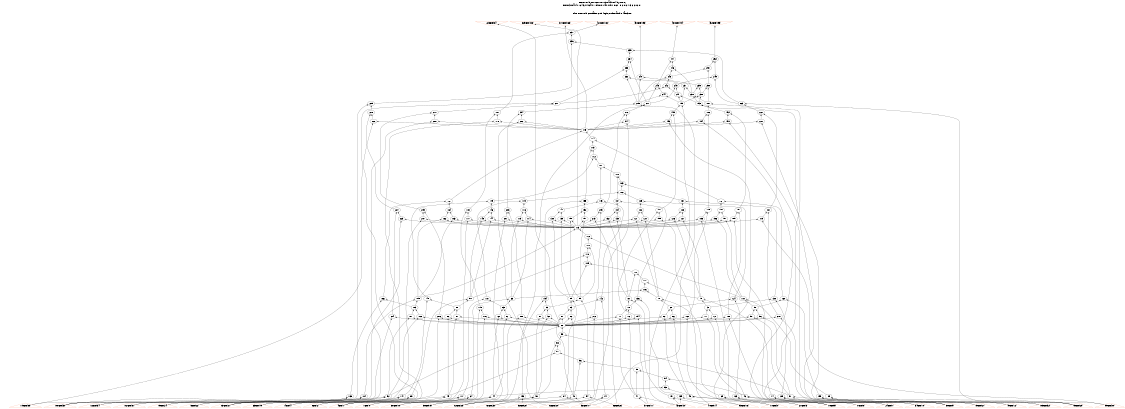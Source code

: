 # Network structure generated by ABC

digraph network {
size = "7.5,10";
center = true;
edge [dir = back];

{
  node [shape = plaintext];
  edge [style = invis];
  LevelTitle1 [label=""];
  LevelTitle2 [label=""];
  Level43 [label = ""];
  Level42 [label = ""];
  Level41 [label = ""];
  Level40 [label = ""];
  Level39 [label = ""];
  Level38 [label = ""];
  Level37 [label = ""];
  Level36 [label = ""];
  Level35 [label = ""];
  Level34 [label = ""];
  Level33 [label = ""];
  Level32 [label = ""];
  Level31 [label = ""];
  Level30 [label = ""];
  Level29 [label = ""];
  Level28 [label = ""];
  Level27 [label = ""];
  Level26 [label = ""];
  Level25 [label = ""];
  Level24 [label = ""];
  Level23 [label = ""];
  Level22 [label = ""];
  Level21 [label = ""];
  Level20 [label = ""];
  Level19 [label = ""];
  Level18 [label = ""];
  Level17 [label = ""];
  Level16 [label = ""];
  Level15 [label = ""];
  Level14 [label = ""];
  Level13 [label = ""];
  Level12 [label = ""];
  Level11 [label = ""];
  Level10 [label = ""];
  Level9 [label = ""];
  Level8 [label = ""];
  Level7 [label = ""];
  Level6 [label = ""];
  Level5 [label = ""];
  Level4 [label = ""];
  Level3 [label = ""];
  Level2 [label = ""];
  Level1 [label = ""];
  Level0 [label = ""];
  LevelTitle1 ->  LevelTitle2 ->  Level43 ->  Level42 ->  Level41 ->  Level40 ->  Level39 ->  Level38 ->  Level37 ->  Level36 ->  Level35 ->  Level34 ->  Level33 ->  Level32 ->  Level31 ->  Level30 ->  Level29 ->  Level28 ->  Level27 ->  Level26 ->  Level25 ->  Level24 ->  Level23 ->  Level22 ->  Level21 ->  Level20 ->  Level19 ->  Level18 ->  Level17 ->  Level16 ->  Level15 ->  Level14 ->  Level13 ->  Level12 ->  Level11 ->  Level10 ->  Level9 ->  Level8 ->  Level7 ->  Level6 ->  Level5 ->  Level4 ->  Level3 ->  Level2 ->  Level1 ->  Level0;
}

{
  rank = same;
  LevelTitle1;
  title1 [shape=plaintext,
          fontsize=20,
          fontname = "Times-Roman",
          label="Network structure visualized by ABC\nBenchmark \"C432.iscas\". Time was Thu Oct  8 20:27:36 2020. "
         ];
}

{
  rank = same;
  LevelTitle2;
  title2 [shape=plaintext,
          fontsize=18,
          fontname = "Times-Roman",
          label="The network contains 209 logic nodes and 0 latches.\n"
         ];
}

{
  rank = same;
  Level43;
  Node37 [label = "223GAT(84)", shape = invtriangle, color = coral, fillcolor = coral];
  Node38 [label = "329GAT(133)", shape = invtriangle, color = coral, fillcolor = coral];
  Node39 [label = "370GAT(163)", shape = invtriangle, color = coral, fillcolor = coral];
  Node40 [label = "421GAT(188)", shape = invtriangle, color = coral, fillcolor = coral];
  Node41 [label = "430GAT(193)", shape = invtriangle, color = coral, fillcolor = coral];
  Node42 [label = "431GAT(194)", shape = invtriangle, color = coral, fillcolor = coral];
  Node43 [label = "432GAT(195)", shape = invtriangle, color = coral, fillcolor = coral];
}

{
  rank = same;
  Level42;
  Node237 [label = "237\n", shape = ellipse];
}

{
  rank = same;
  Level41;
  Node236 [label = "236\n", shape = ellipse];
}

{
  rank = same;
  Level40;
  Node235 [label = "235\n", shape = ellipse];
}

{
  rank = same;
  Level39;
  Node234 [label = "234\n", shape = ellipse];
  Node247 [label = "247\n", shape = ellipse];
  Node252 [label = "252\n", shape = ellipse];
}

{
  rank = same;
  Level38;
  Node233 [label = "233\n", shape = ellipse];
  Node246 [label = "246\n", shape = ellipse];
  Node251 [label = "251\n", shape = ellipse];
}

{
  rank = same;
  Level37;
  Node232 [label = "232\n", shape = ellipse];
  Node240 [label = "240\n", shape = ellipse];
  Node243 [label = "243\n", shape = ellipse];
  Node249 [label = "249\n", shape = ellipse];
}

{
  rank = same;
  Level36;
  Node231 [label = "231\n", shape = ellipse];
  Node239 [label = "239\n", shape = ellipse];
  Node242 [label = "242\n", shape = ellipse];
  Node245 [label = "245\n", shape = ellipse];
  Node248 [label = "248\n", shape = ellipse];
  Node250 [label = "250\n", shape = ellipse];
}

{
  rank = same;
  Level35;
  Node230 [label = "230\n", shape = ellipse];
  Node238 [label = "238\n", shape = ellipse];
  Node241 [label = "241\n", shape = ellipse];
  Node244 [label = "244\n", shape = ellipse];
}

{
  rank = same;
  Level34;
  Node187 [label = "187\n", shape = ellipse];
  Node193 [label = "193\n", shape = ellipse];
  Node199 [label = "199\n", shape = ellipse];
  Node205 [label = "205\n", shape = ellipse];
  Node211 [label = "211\n", shape = ellipse];
  Node217 [label = "217\n", shape = ellipse];
  Node223 [label = "223\n", shape = ellipse];
  Node229 [label = "229\n", shape = ellipse];
}

{
  rank = same;
  Level33;
  Node181 [label = "181\n", shape = ellipse];
  Node186 [label = "186\n", shape = ellipse];
  Node192 [label = "192\n", shape = ellipse];
  Node198 [label = "198\n", shape = ellipse];
  Node204 [label = "204\n", shape = ellipse];
  Node210 [label = "210\n", shape = ellipse];
  Node216 [label = "216\n", shape = ellipse];
  Node222 [label = "222\n", shape = ellipse];
  Node228 [label = "228\n", shape = ellipse];
}

{
  rank = same;
  Level32;
  Node178 [label = "178\n", shape = ellipse];
  Node184 [label = "184\n", shape = ellipse];
  Node190 [label = "190\n", shape = ellipse];
  Node196 [label = "196\n", shape = ellipse];
  Node202 [label = "202\n", shape = ellipse];
  Node208 [label = "208\n", shape = ellipse];
  Node214 [label = "214\n", shape = ellipse];
  Node220 [label = "220\n", shape = ellipse];
  Node226 [label = "226\n", shape = ellipse];
}

{
  rank = same;
  Level31;
  Node175 [label = "175\n", shape = ellipse];
}

{
  rank = same;
  Level30;
  Node174 [label = "174\n", shape = ellipse];
}

{
  rank = same;
  Level29;
  Node173 [label = "173\n", shape = ellipse];
}

{
  rank = same;
  Level28;
  Node172 [label = "172\n", shape = ellipse];
}

{
  rank = same;
  Level27;
  Node171 [label = "171\n", shape = ellipse];
}

{
  rank = same;
  Level26;
  Node170 [label = "170\n", shape = ellipse];
}

{
  rank = same;
  Level25;
  Node169 [label = "169\n", shape = ellipse];
}

{
  rank = same;
  Level24;
  Node168 [label = "168\n", shape = ellipse];
}

{
  rank = same;
  Level23;
  Node119 [label = "119\n", shape = ellipse];
  Node125 [label = "125\n", shape = ellipse];
  Node131 [label = "131\n", shape = ellipse];
  Node137 [label = "137\n", shape = ellipse];
  Node143 [label = "143\n", shape = ellipse];
  Node149 [label = "149\n", shape = ellipse];
  Node155 [label = "155\n", shape = ellipse];
  Node161 [label = "161\n", shape = ellipse];
  Node167 [label = "167\n", shape = ellipse];
}

{
  rank = same;
  Level22;
  Node116 [label = "116\n", shape = ellipse];
  Node122 [label = "122\n", shape = ellipse];
  Node128 [label = "128\n", shape = ellipse];
  Node134 [label = "134\n", shape = ellipse];
  Node140 [label = "140\n", shape = ellipse];
  Node146 [label = "146\n", shape = ellipse];
  Node152 [label = "152\n", shape = ellipse];
  Node158 [label = "158\n", shape = ellipse];
  Node164 [label = "164\n", shape = ellipse];
  Node180 [label = "180\n", shape = ellipse];
  Node185 [label = "185\n", shape = ellipse];
  Node191 [label = "191\n", shape = ellipse];
  Node197 [label = "197\n", shape = ellipse];
  Node203 [label = "203\n", shape = ellipse];
  Node209 [label = "209\n", shape = ellipse];
  Node215 [label = "215\n", shape = ellipse];
  Node221 [label = "221\n", shape = ellipse];
  Node227 [label = "227\n", shape = ellipse];
}

{
  rank = same;
  Level21;
  Node114 [label = "114\n", shape = ellipse];
  Node115 [label = "115\n", shape = ellipse];
  Node120 [label = "120\n", shape = ellipse];
  Node121 [label = "121\n", shape = ellipse];
  Node126 [label = "126\n", shape = ellipse];
  Node127 [label = "127\n", shape = ellipse];
  Node132 [label = "132\n", shape = ellipse];
  Node133 [label = "133\n", shape = ellipse];
  Node138 [label = "138\n", shape = ellipse];
  Node139 [label = "139\n", shape = ellipse];
  Node144 [label = "144\n", shape = ellipse];
  Node145 [label = "145\n", shape = ellipse];
  Node150 [label = "150\n", shape = ellipse];
  Node151 [label = "151\n", shape = ellipse];
  Node156 [label = "156\n", shape = ellipse];
  Node157 [label = "157\n", shape = ellipse];
  Node162 [label = "162\n", shape = ellipse];
  Node163 [label = "163\n", shape = ellipse];
  Node177 [label = "177\n", shape = ellipse];
  Node183 [label = "183\n", shape = ellipse];
  Node189 [label = "189\n", shape = ellipse];
  Node195 [label = "195\n", shape = ellipse];
  Node201 [label = "201\n", shape = ellipse];
  Node207 [label = "207\n", shape = ellipse];
  Node213 [label = "213\n", shape = ellipse];
  Node219 [label = "219\n", shape = ellipse];
  Node225 [label = "225\n", shape = ellipse];
}

{
  rank = same;
  Level20;
  Node113 [label = "113\n", shape = ellipse];
}

{
  rank = same;
  Level19;
  Node112 [label = "112\n", shape = ellipse];
}

{
  rank = same;
  Level18;
  Node111 [label = "111\n", shape = ellipse];
}

{
  rank = same;
  Level17;
  Node110 [label = "110\n", shape = ellipse];
}

{
  rank = same;
  Level16;
  Node109 [label = "109\n", shape = ellipse];
}

{
  rank = same;
  Level15;
  Node108 [label = "108\n", shape = ellipse];
}

{
  rank = same;
  Level14;
  Node107 [label = "107\n", shape = ellipse];
}

{
  rank = same;
  Level13;
  Node106 [label = "106\n", shape = ellipse];
}

{
  rank = same;
  Level12;
  Node65 [label = "65\n", shape = ellipse];
  Node70 [label = "70\n", shape = ellipse];
  Node75 [label = "75\n", shape = ellipse];
  Node80 [label = "80\n", shape = ellipse];
  Node85 [label = "85\n", shape = ellipse];
  Node90 [label = "90\n", shape = ellipse];
  Node95 [label = "95\n", shape = ellipse];
  Node100 [label = "100\n", shape = ellipse];
  Node105 [label = "105\n", shape = ellipse];
  Node118 [label = "118\n", shape = ellipse];
  Node124 [label = "124\n", shape = ellipse];
  Node130 [label = "130\n", shape = ellipse];
  Node136 [label = "136\n", shape = ellipse];
  Node142 [label = "142\n", shape = ellipse];
  Node148 [label = "148\n", shape = ellipse];
  Node154 [label = "154\n", shape = ellipse];
  Node160 [label = "160\n", shape = ellipse];
  Node166 [label = "166\n", shape = ellipse];
}

{
  rank = same;
  Level11;
  Node63 [label = "63\n", shape = ellipse];
  Node68 [label = "68\n", shape = ellipse];
  Node73 [label = "73\n", shape = ellipse];
  Node78 [label = "78\n", shape = ellipse];
  Node83 [label = "83\n", shape = ellipse];
  Node88 [label = "88\n", shape = ellipse];
  Node93 [label = "93\n", shape = ellipse];
  Node98 [label = "98\n", shape = ellipse];
  Node103 [label = "103\n", shape = ellipse];
  Node179 [label = "179\n", shape = ellipse];
}

{
  rank = same;
  Level10;
  Node61 [label = "61\n", shape = ellipse];
  Node62 [label = "62\n", shape = ellipse];
  Node66 [label = "66\n", shape = ellipse];
  Node67 [label = "67\n", shape = ellipse];
  Node71 [label = "71\n", shape = ellipse];
  Node72 [label = "72\n", shape = ellipse];
  Node76 [label = "76\n", shape = ellipse];
  Node77 [label = "77\n", shape = ellipse];
  Node81 [label = "81\n", shape = ellipse];
  Node82 [label = "82\n", shape = ellipse];
  Node86 [label = "86\n", shape = ellipse];
  Node87 [label = "87\n", shape = ellipse];
  Node91 [label = "91\n", shape = ellipse];
  Node92 [label = "92\n", shape = ellipse];
  Node96 [label = "96\n", shape = ellipse];
  Node97 [label = "97\n", shape = ellipse];
  Node101 [label = "101\n", shape = ellipse];
  Node102 [label = "102\n", shape = ellipse];
  Node176 [label = "176\n", shape = ellipse];
  Node182 [label = "182\n", shape = ellipse];
  Node188 [label = "188\n", shape = ellipse];
  Node194 [label = "194\n", shape = ellipse];
  Node200 [label = "200\n", shape = ellipse];
  Node206 [label = "206\n", shape = ellipse];
  Node212 [label = "212\n", shape = ellipse];
  Node218 [label = "218\n", shape = ellipse];
  Node224 [label = "224\n", shape = ellipse];
}

{
  rank = same;
  Level9;
  Node60 [label = "60\n", shape = ellipse];
}

{
  rank = same;
  Level8;
  Node59 [label = "59\n", shape = ellipse];
}

{
  rank = same;
  Level7;
  Node58 [label = "58\n", shape = ellipse];
}

{
  rank = same;
  Level6;
  Node57 [label = "57\n", shape = ellipse];
}

{
  rank = same;
  Level5;
  Node56 [label = "56\n", shape = ellipse];
}

{
  rank = same;
  Level4;
  Node55 [label = "55\n", shape = ellipse];
}

{
  rank = same;
  Level3;
  Node54 [label = "54\n", shape = ellipse];
}

{
  rank = same;
  Level2;
  Node53 [label = "53\n", shape = ellipse];
}

{
  rank = same;
  Level1;
  Node44 [label = "44\n", shape = ellipse];
  Node45 [label = "45\n", shape = ellipse];
  Node46 [label = "46\n", shape = ellipse];
  Node47 [label = "47\n", shape = ellipse];
  Node48 [label = "48\n", shape = ellipse];
  Node49 [label = "49\n", shape = ellipse];
  Node50 [label = "50\n", shape = ellipse];
  Node51 [label = "51\n", shape = ellipse];
  Node52 [label = "52\n", shape = ellipse];
  Node64 [label = "64\n", shape = ellipse];
  Node69 [label = "69\n", shape = ellipse];
  Node74 [label = "74\n", shape = ellipse];
  Node79 [label = "79\n", shape = ellipse];
  Node84 [label = "84\n", shape = ellipse];
  Node89 [label = "89\n", shape = ellipse];
  Node94 [label = "94\n", shape = ellipse];
  Node99 [label = "99\n", shape = ellipse];
  Node104 [label = "104\n", shape = ellipse];
  Node117 [label = "117\n", shape = ellipse];
  Node123 [label = "123\n", shape = ellipse];
  Node129 [label = "129\n", shape = ellipse];
  Node135 [label = "135\n", shape = ellipse];
  Node141 [label = "141\n", shape = ellipse];
  Node147 [label = "147\n", shape = ellipse];
  Node153 [label = "153\n", shape = ellipse];
  Node159 [label = "159\n", shape = ellipse];
  Node165 [label = "165\n", shape = ellipse];
}

{
  rank = same;
  Level0;
  Node1 [label = "1GAT(0)", shape = triangle, color = coral, fillcolor = coral];
  Node2 [label = "4GAT(1)", shape = triangle, color = coral, fillcolor = coral];
  Node3 [label = "8GAT(2)", shape = triangle, color = coral, fillcolor = coral];
  Node4 [label = "11GAT(3)", shape = triangle, color = coral, fillcolor = coral];
  Node5 [label = "14GAT(4)", shape = triangle, color = coral, fillcolor = coral];
  Node6 [label = "17GAT(5)", shape = triangle, color = coral, fillcolor = coral];
  Node7 [label = "21GAT(6)", shape = triangle, color = coral, fillcolor = coral];
  Node8 [label = "24GAT(7)", shape = triangle, color = coral, fillcolor = coral];
  Node9 [label = "27GAT(8)", shape = triangle, color = coral, fillcolor = coral];
  Node10 [label = "30GAT(9)", shape = triangle, color = coral, fillcolor = coral];
  Node11 [label = "34GAT(10)", shape = triangle, color = coral, fillcolor = coral];
  Node12 [label = "37GAT(11)", shape = triangle, color = coral, fillcolor = coral];
  Node13 [label = "40GAT(12)", shape = triangle, color = coral, fillcolor = coral];
  Node14 [label = "43GAT(13)", shape = triangle, color = coral, fillcolor = coral];
  Node15 [label = "47GAT(14)", shape = triangle, color = coral, fillcolor = coral];
  Node16 [label = "50GAT(15)", shape = triangle, color = coral, fillcolor = coral];
  Node17 [label = "53GAT(16)", shape = triangle, color = coral, fillcolor = coral];
  Node18 [label = "56GAT(17)", shape = triangle, color = coral, fillcolor = coral];
  Node19 [label = "60GAT(18)", shape = triangle, color = coral, fillcolor = coral];
  Node20 [label = "63GAT(19)", shape = triangle, color = coral, fillcolor = coral];
  Node21 [label = "66GAT(20)", shape = triangle, color = coral, fillcolor = coral];
  Node22 [label = "69GAT(21)", shape = triangle, color = coral, fillcolor = coral];
  Node23 [label = "73GAT(22)", shape = triangle, color = coral, fillcolor = coral];
  Node24 [label = "76GAT(23)", shape = triangle, color = coral, fillcolor = coral];
  Node25 [label = "79GAT(24)", shape = triangle, color = coral, fillcolor = coral];
  Node26 [label = "82GAT(25)", shape = triangle, color = coral, fillcolor = coral];
  Node27 [label = "86GAT(26)", shape = triangle, color = coral, fillcolor = coral];
  Node28 [label = "89GAT(27)", shape = triangle, color = coral, fillcolor = coral];
  Node29 [label = "92GAT(28)", shape = triangle, color = coral, fillcolor = coral];
  Node30 [label = "95GAT(29)", shape = triangle, color = coral, fillcolor = coral];
  Node31 [label = "99GAT(30)", shape = triangle, color = coral, fillcolor = coral];
  Node32 [label = "102GAT(31)", shape = triangle, color = coral, fillcolor = coral];
  Node33 [label = "105GAT(32)", shape = triangle, color = coral, fillcolor = coral];
  Node34 [label = "108GAT(33)", shape = triangle, color = coral, fillcolor = coral];
  Node35 [label = "112GAT(34)", shape = triangle, color = coral, fillcolor = coral];
  Node36 [label = "115GAT(35)", shape = triangle, color = coral, fillcolor = coral];
}

title1 -> title2 [style = invis];
title2 -> Node37 [style = invis];
title2 -> Node38 [style = invis];
title2 -> Node39 [style = invis];
title2 -> Node40 [style = invis];
title2 -> Node41 [style = invis];
title2 -> Node42 [style = invis];
title2 -> Node43 [style = invis];
Node37 -> Node38 [style = invis];
Node38 -> Node39 [style = invis];
Node39 -> Node40 [style = invis];
Node40 -> Node41 [style = invis];
Node41 -> Node42 [style = invis];
Node42 -> Node43 [style = invis];
Node37 -> Node60 [style = solid];
Node38 -> Node113 [style = solid];
Node39 -> Node175 [style = solid];
Node40 -> Node237 [style = solid];
Node41 -> Node240 [style = solid];
Node42 -> Node247 [style = solid];
Node43 -> Node252 [style = solid];
Node44 -> Node1 [style = solid];
Node44 -> Node2 [style = solid];
Node45 -> Node4 [style = solid];
Node45 -> Node6 [style = solid];
Node46 -> Node8 [style = solid];
Node46 -> Node10 [style = solid];
Node47 -> Node12 [style = solid];
Node47 -> Node14 [style = solid];
Node48 -> Node16 [style = solid];
Node48 -> Node18 [style = solid];
Node49 -> Node20 [style = solid];
Node49 -> Node22 [style = solid];
Node50 -> Node24 [style = solid];
Node50 -> Node26 [style = solid];
Node51 -> Node28 [style = solid];
Node51 -> Node30 [style = solid];
Node52 -> Node32 [style = solid];
Node52 -> Node34 [style = solid];
Node53 -> Node44 [style = solid];
Node53 -> Node45 [style = solid];
Node54 -> Node46 [style = solid];
Node54 -> Node53 [style = solid];
Node55 -> Node47 [style = solid];
Node55 -> Node54 [style = solid];
Node56 -> Node48 [style = solid];
Node56 -> Node55 [style = solid];
Node57 -> Node49 [style = solid];
Node57 -> Node56 [style = solid];
Node58 -> Node50 [style = solid];
Node58 -> Node57 [style = solid];
Node59 -> Node51 [style = solid];
Node59 -> Node58 [style = solid];
Node60 -> Node52 [style = solid];
Node60 -> Node59 [style = solid];
Node61 -> Node44 [style = solid];
Node61 -> Node60 [style = solid];
Node62 -> Node44 [style = solid];
Node62 -> Node60 [style = solid];
Node63 -> Node61 [style = solid];
Node63 -> Node62 [style = solid];
Node64 -> Node2 [style = solid];
Node64 -> Node3 [style = solid];
Node65 -> Node63 [style = solid];
Node65 -> Node64 [style = solid];
Node66 -> Node45 [style = solid];
Node66 -> Node60 [style = solid];
Node67 -> Node45 [style = solid];
Node67 -> Node60 [style = solid];
Node68 -> Node66 [style = solid];
Node68 -> Node67 [style = solid];
Node69 -> Node6 [style = solid];
Node69 -> Node7 [style = solid];
Node70 -> Node68 [style = solid];
Node70 -> Node69 [style = solid];
Node71 -> Node46 [style = solid];
Node71 -> Node60 [style = solid];
Node72 -> Node46 [style = solid];
Node72 -> Node60 [style = solid];
Node73 -> Node71 [style = solid];
Node73 -> Node72 [style = solid];
Node74 -> Node10 [style = solid];
Node74 -> Node11 [style = solid];
Node75 -> Node73 [style = solid];
Node75 -> Node74 [style = solid];
Node76 -> Node47 [style = solid];
Node76 -> Node60 [style = solid];
Node77 -> Node47 [style = solid];
Node77 -> Node60 [style = solid];
Node78 -> Node76 [style = solid];
Node78 -> Node77 [style = solid];
Node79 -> Node14 [style = solid];
Node79 -> Node15 [style = solid];
Node80 -> Node78 [style = solid];
Node80 -> Node79 [style = solid];
Node81 -> Node48 [style = solid];
Node81 -> Node60 [style = solid];
Node82 -> Node48 [style = solid];
Node82 -> Node60 [style = solid];
Node83 -> Node81 [style = solid];
Node83 -> Node82 [style = solid];
Node84 -> Node18 [style = solid];
Node84 -> Node19 [style = solid];
Node85 -> Node83 [style = solid];
Node85 -> Node84 [style = solid];
Node86 -> Node49 [style = solid];
Node86 -> Node60 [style = solid];
Node87 -> Node49 [style = solid];
Node87 -> Node60 [style = solid];
Node88 -> Node86 [style = solid];
Node88 -> Node87 [style = solid];
Node89 -> Node22 [style = solid];
Node89 -> Node23 [style = solid];
Node90 -> Node88 [style = solid];
Node90 -> Node89 [style = solid];
Node91 -> Node50 [style = solid];
Node91 -> Node60 [style = solid];
Node92 -> Node50 [style = solid];
Node92 -> Node60 [style = solid];
Node93 -> Node91 [style = solid];
Node93 -> Node92 [style = solid];
Node94 -> Node26 [style = solid];
Node94 -> Node27 [style = solid];
Node95 -> Node93 [style = solid];
Node95 -> Node94 [style = solid];
Node96 -> Node51 [style = solid];
Node96 -> Node60 [style = solid];
Node97 -> Node51 [style = solid];
Node97 -> Node60 [style = solid];
Node98 -> Node96 [style = solid];
Node98 -> Node97 [style = solid];
Node99 -> Node30 [style = solid];
Node99 -> Node31 [style = solid];
Node100 -> Node98 [style = solid];
Node100 -> Node99 [style = solid];
Node101 -> Node52 [style = solid];
Node101 -> Node60 [style = solid];
Node102 -> Node52 [style = solid];
Node102 -> Node60 [style = solid];
Node103 -> Node101 [style = solid];
Node103 -> Node102 [style = solid];
Node104 -> Node34 [style = solid];
Node104 -> Node35 [style = solid];
Node105 -> Node103 [style = solid];
Node105 -> Node104 [style = solid];
Node106 -> Node65 [style = solid];
Node106 -> Node70 [style = solid];
Node107 -> Node75 [style = solid];
Node107 -> Node106 [style = solid];
Node108 -> Node80 [style = solid];
Node108 -> Node107 [style = solid];
Node109 -> Node85 [style = solid];
Node109 -> Node108 [style = solid];
Node110 -> Node90 [style = solid];
Node110 -> Node109 [style = solid];
Node111 -> Node95 [style = solid];
Node111 -> Node110 [style = solid];
Node112 -> Node100 [style = solid];
Node112 -> Node111 [style = solid];
Node113 -> Node105 [style = solid];
Node113 -> Node112 [style = solid];
Node114 -> Node65 [style = solid];
Node114 -> Node113 [style = solid];
Node115 -> Node65 [style = solid];
Node115 -> Node113 [style = solid];
Node116 -> Node114 [style = solid];
Node116 -> Node115 [style = solid];
Node117 -> Node2 [style = solid];
Node117 -> Node5 [style = solid];
Node118 -> Node63 [style = solid];
Node118 -> Node117 [style = solid];
Node119 -> Node116 [style = solid];
Node119 -> Node118 [style = solid];
Node120 -> Node70 [style = solid];
Node120 -> Node113 [style = solid];
Node121 -> Node70 [style = solid];
Node121 -> Node113 [style = solid];
Node122 -> Node120 [style = solid];
Node122 -> Node121 [style = solid];
Node123 -> Node6 [style = solid];
Node123 -> Node9 [style = solid];
Node124 -> Node68 [style = solid];
Node124 -> Node123 [style = solid];
Node125 -> Node122 [style = solid];
Node125 -> Node124 [style = solid];
Node126 -> Node75 [style = solid];
Node126 -> Node113 [style = solid];
Node127 -> Node75 [style = solid];
Node127 -> Node113 [style = solid];
Node128 -> Node126 [style = solid];
Node128 -> Node127 [style = solid];
Node129 -> Node10 [style = solid];
Node129 -> Node13 [style = solid];
Node130 -> Node73 [style = solid];
Node130 -> Node129 [style = solid];
Node131 -> Node128 [style = solid];
Node131 -> Node130 [style = solid];
Node132 -> Node80 [style = solid];
Node132 -> Node113 [style = solid];
Node133 -> Node80 [style = solid];
Node133 -> Node113 [style = solid];
Node134 -> Node132 [style = solid];
Node134 -> Node133 [style = solid];
Node135 -> Node14 [style = solid];
Node135 -> Node17 [style = solid];
Node136 -> Node78 [style = solid];
Node136 -> Node135 [style = solid];
Node137 -> Node134 [style = solid];
Node137 -> Node136 [style = solid];
Node138 -> Node85 [style = solid];
Node138 -> Node113 [style = solid];
Node139 -> Node85 [style = solid];
Node139 -> Node113 [style = solid];
Node140 -> Node138 [style = solid];
Node140 -> Node139 [style = solid];
Node141 -> Node18 [style = solid];
Node141 -> Node21 [style = solid];
Node142 -> Node83 [style = solid];
Node142 -> Node141 [style = solid];
Node143 -> Node140 [style = solid];
Node143 -> Node142 [style = solid];
Node144 -> Node90 [style = solid];
Node144 -> Node113 [style = solid];
Node145 -> Node90 [style = solid];
Node145 -> Node113 [style = solid];
Node146 -> Node144 [style = solid];
Node146 -> Node145 [style = solid];
Node147 -> Node22 [style = solid];
Node147 -> Node25 [style = solid];
Node148 -> Node88 [style = solid];
Node148 -> Node147 [style = solid];
Node149 -> Node146 [style = solid];
Node149 -> Node148 [style = solid];
Node150 -> Node95 [style = solid];
Node150 -> Node113 [style = solid];
Node151 -> Node95 [style = solid];
Node151 -> Node113 [style = solid];
Node152 -> Node150 [style = solid];
Node152 -> Node151 [style = solid];
Node153 -> Node26 [style = solid];
Node153 -> Node29 [style = solid];
Node154 -> Node93 [style = solid];
Node154 -> Node153 [style = solid];
Node155 -> Node152 [style = solid];
Node155 -> Node154 [style = solid];
Node156 -> Node100 [style = solid];
Node156 -> Node113 [style = solid];
Node157 -> Node100 [style = solid];
Node157 -> Node113 [style = solid];
Node158 -> Node156 [style = solid];
Node158 -> Node157 [style = solid];
Node159 -> Node30 [style = solid];
Node159 -> Node33 [style = solid];
Node160 -> Node98 [style = solid];
Node160 -> Node159 [style = solid];
Node161 -> Node158 [style = solid];
Node161 -> Node160 [style = solid];
Node162 -> Node105 [style = solid];
Node162 -> Node113 [style = solid];
Node163 -> Node105 [style = solid];
Node163 -> Node113 [style = solid];
Node164 -> Node162 [style = solid];
Node164 -> Node163 [style = solid];
Node165 -> Node34 [style = solid];
Node165 -> Node36 [style = solid];
Node166 -> Node103 [style = solid];
Node166 -> Node165 [style = solid];
Node167 -> Node164 [style = solid];
Node167 -> Node166 [style = solid];
Node168 -> Node119 [style = solid];
Node168 -> Node125 [style = solid];
Node169 -> Node131 [style = solid];
Node169 -> Node168 [style = solid];
Node170 -> Node137 [style = solid];
Node170 -> Node169 [style = solid];
Node171 -> Node143 [style = solid];
Node171 -> Node170 [style = solid];
Node172 -> Node149 [style = solid];
Node172 -> Node171 [style = solid];
Node173 -> Node155 [style = solid];
Node173 -> Node172 [style = solid];
Node174 -> Node161 [style = solid];
Node174 -> Node173 [style = solid];
Node175 -> Node167 [style = solid];
Node175 -> Node174 [style = solid];
Node176 -> Node1 [style = solid];
Node176 -> Node60 [style = solid];
Node177 -> Node3 [style = solid];
Node177 -> Node113 [style = solid];
Node178 -> Node5 [style = solid];
Node178 -> Node175 [style = solid];
Node179 -> Node2 [style = solid];
Node179 -> Node176 [style = solid];
Node180 -> Node177 [style = solid];
Node180 -> Node179 [style = solid];
Node181 -> Node178 [style = solid];
Node181 -> Node180 [style = solid];
Node182 -> Node4 [style = solid];
Node182 -> Node60 [style = solid];
Node183 -> Node7 [style = solid];
Node183 -> Node113 [style = solid];
Node184 -> Node9 [style = solid];
Node184 -> Node175 [style = solid];
Node185 -> Node182 [style = solid];
Node185 -> Node183 [style = solid];
Node186 -> Node184 [style = solid];
Node186 -> Node185 [style = solid];
Node187 -> Node6 [style = solid];
Node187 -> Node186 [style = solid];
Node188 -> Node8 [style = solid];
Node188 -> Node60 [style = solid];
Node189 -> Node11 [style = solid];
Node189 -> Node113 [style = solid];
Node190 -> Node13 [style = solid];
Node190 -> Node175 [style = solid];
Node191 -> Node188 [style = solid];
Node191 -> Node189 [style = solid];
Node192 -> Node190 [style = solid];
Node192 -> Node191 [style = solid];
Node193 -> Node10 [style = solid];
Node193 -> Node192 [style = solid];
Node194 -> Node12 [style = solid];
Node194 -> Node60 [style = solid];
Node195 -> Node15 [style = solid];
Node195 -> Node113 [style = solid];
Node196 -> Node17 [style = solid];
Node196 -> Node175 [style = solid];
Node197 -> Node194 [style = solid];
Node197 -> Node195 [style = solid];
Node198 -> Node196 [style = solid];
Node198 -> Node197 [style = solid];
Node199 -> Node14 [style = solid];
Node199 -> Node198 [style = solid];
Node200 -> Node16 [style = solid];
Node200 -> Node60 [style = solid];
Node201 -> Node19 [style = solid];
Node201 -> Node113 [style = solid];
Node202 -> Node21 [style = solid];
Node202 -> Node175 [style = solid];
Node203 -> Node200 [style = solid];
Node203 -> Node201 [style = solid];
Node204 -> Node202 [style = solid];
Node204 -> Node203 [style = solid];
Node205 -> Node18 [style = solid];
Node205 -> Node204 [style = solid];
Node206 -> Node20 [style = solid];
Node206 -> Node60 [style = solid];
Node207 -> Node23 [style = solid];
Node207 -> Node113 [style = solid];
Node208 -> Node25 [style = solid];
Node208 -> Node175 [style = solid];
Node209 -> Node206 [style = solid];
Node209 -> Node207 [style = solid];
Node210 -> Node208 [style = solid];
Node210 -> Node209 [style = solid];
Node211 -> Node22 [style = solid];
Node211 -> Node210 [style = solid];
Node212 -> Node24 [style = solid];
Node212 -> Node60 [style = solid];
Node213 -> Node27 [style = solid];
Node213 -> Node113 [style = solid];
Node214 -> Node29 [style = solid];
Node214 -> Node175 [style = solid];
Node215 -> Node212 [style = solid];
Node215 -> Node213 [style = solid];
Node216 -> Node214 [style = solid];
Node216 -> Node215 [style = solid];
Node217 -> Node26 [style = solid];
Node217 -> Node216 [style = solid];
Node218 -> Node28 [style = solid];
Node218 -> Node60 [style = solid];
Node219 -> Node31 [style = solid];
Node219 -> Node113 [style = solid];
Node220 -> Node33 [style = solid];
Node220 -> Node175 [style = solid];
Node221 -> Node218 [style = solid];
Node221 -> Node219 [style = solid];
Node222 -> Node220 [style = solid];
Node222 -> Node221 [style = solid];
Node223 -> Node30 [style = solid];
Node223 -> Node222 [style = solid];
Node224 -> Node32 [style = solid];
Node224 -> Node60 [style = solid];
Node225 -> Node35 [style = solid];
Node225 -> Node113 [style = solid];
Node226 -> Node36 [style = solid];
Node226 -> Node175 [style = solid];
Node227 -> Node224 [style = solid];
Node227 -> Node225 [style = solid];
Node228 -> Node226 [style = solid];
Node228 -> Node227 [style = solid];
Node229 -> Node34 [style = solid];
Node229 -> Node228 [style = solid];
Node230 -> Node187 [style = solid];
Node230 -> Node193 [style = solid];
Node231 -> Node199 [style = solid];
Node231 -> Node230 [style = solid];
Node232 -> Node205 [style = solid];
Node232 -> Node231 [style = solid];
Node233 -> Node211 [style = solid];
Node233 -> Node232 [style = solid];
Node234 -> Node217 [style = solid];
Node234 -> Node233 [style = solid];
Node235 -> Node223 [style = solid];
Node235 -> Node234 [style = solid];
Node236 -> Node229 [style = solid];
Node236 -> Node235 [style = solid];
Node237 -> Node181 [style = solid];
Node237 -> Node236 [style = solid];
Node238 -> Node193 [style = solid];
Node238 -> Node199 [style = solid];
Node239 -> Node230 [style = solid];
Node239 -> Node238 [style = solid];
Node240 -> Node205 [style = solid];
Node240 -> Node239 [style = solid];
Node241 -> Node193 [style = solid];
Node241 -> Node199 [style = solid];
Node242 -> Node211 [style = solid];
Node242 -> Node241 [style = solid];
Node243 -> Node205 [style = solid];
Node243 -> Node242 [style = solid];
Node244 -> Node199 [style = solid];
Node244 -> Node205 [style = solid];
Node245 -> Node217 [style = solid];
Node245 -> Node244 [style = solid];
Node246 -> Node230 [style = solid];
Node246 -> Node243 [style = solid];
Node247 -> Node245 [style = solid];
Node247 -> Node246 [style = solid];
Node248 -> Node217 [style = solid];
Node248 -> Node241 [style = solid];
Node249 -> Node223 [style = solid];
Node249 -> Node248 [style = solid];
Node250 -> Node187 [style = solid];
Node250 -> Node238 [style = solid];
Node251 -> Node243 [style = solid];
Node251 -> Node250 [style = solid];
Node252 -> Node249 [style = solid];
Node252 -> Node251 [style = solid];
}

